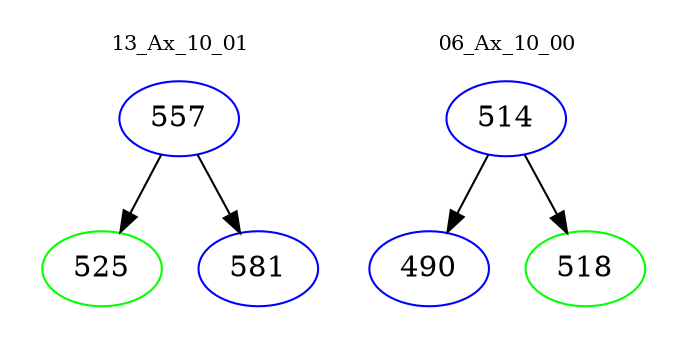 digraph{
subgraph cluster_0 {
color = white
label = "13_Ax_10_01";
fontsize=10;
T0_557 [label="557", color="blue"]
T0_557 -> T0_525 [color="black"]
T0_525 [label="525", color="green"]
T0_557 -> T0_581 [color="black"]
T0_581 [label="581", color="blue"]
}
subgraph cluster_1 {
color = white
label = "06_Ax_10_00";
fontsize=10;
T1_514 [label="514", color="blue"]
T1_514 -> T1_490 [color="black"]
T1_490 [label="490", color="blue"]
T1_514 -> T1_518 [color="black"]
T1_518 [label="518", color="green"]
}
}
